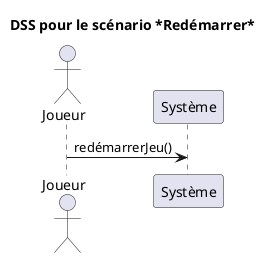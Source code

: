 @startuml DSS pour le scénario *Redémarrer* 
title DSS pour le scénario *Redémarrer*
actor Joueur as joueur
participant Système as systeme

joueur -> systeme : redémarrerJeu()
@enduml